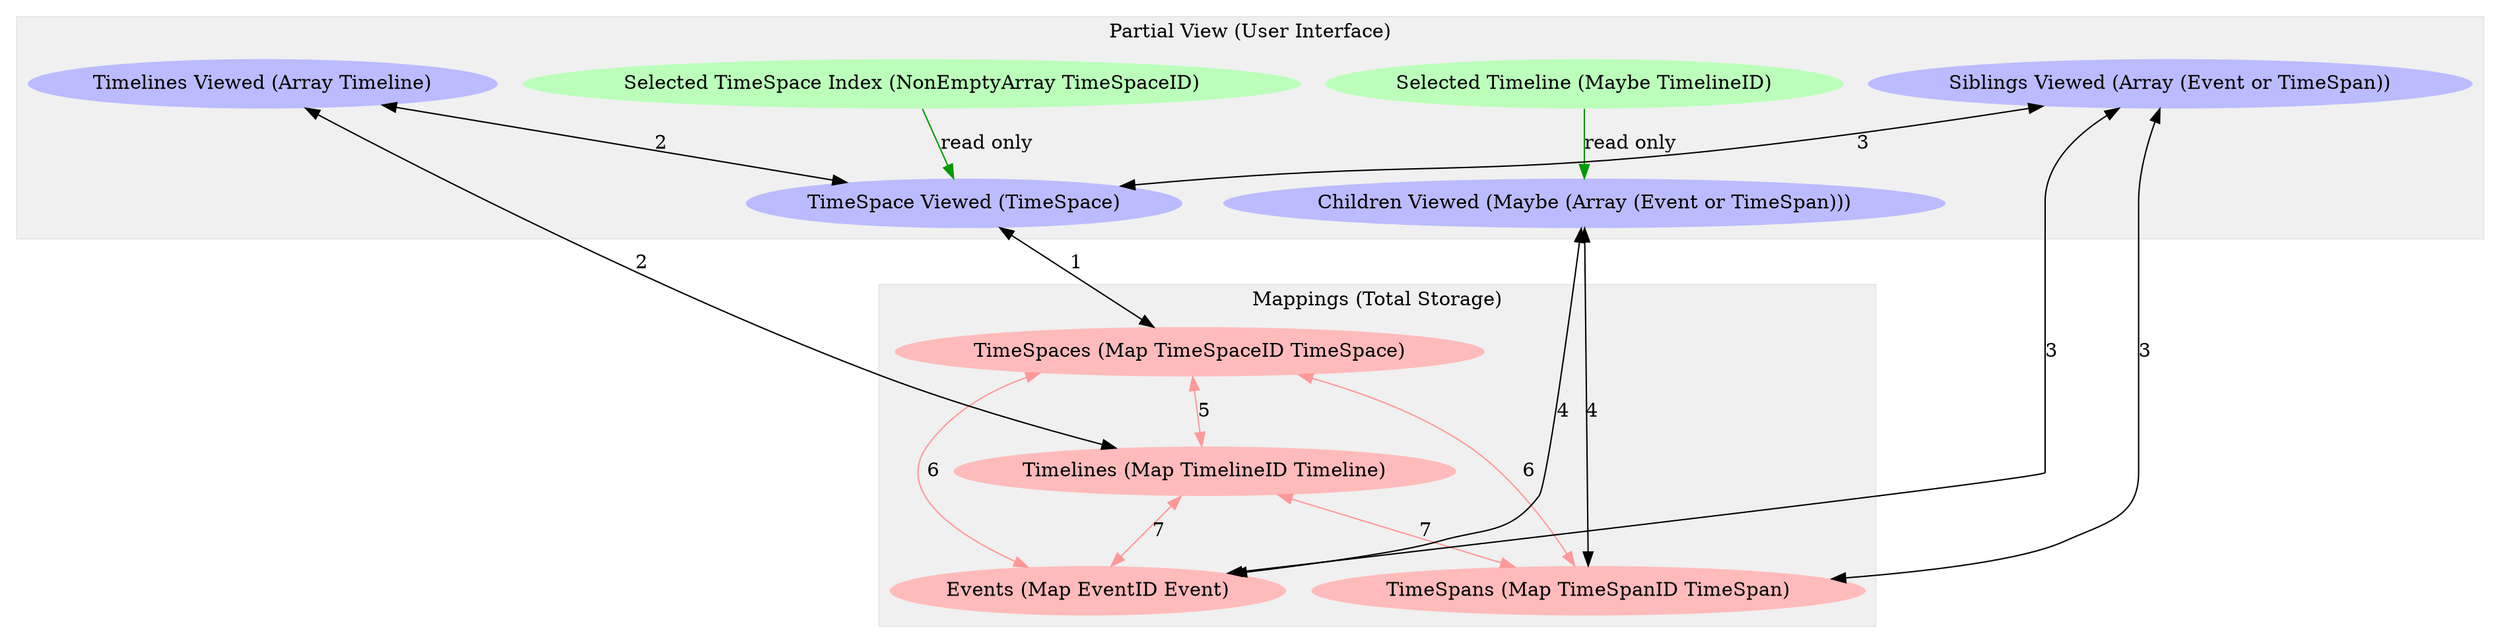 digraph Signals {
  size="48,32";
  // ratio="fill";

  subgraph cluster_0 {
    label="Mappings (Total Storage)";
    color="#0000000F";
    style="filled";
    timeSpaces[label="TimeSpaces (Map TimeSpaceID TimeSpace)",style="filled",fillcolor="#ffbbbb",penwidth="0"];
    timelines[label="Timelines (Map TimelineID Timeline)",style="filled",fillcolor="#ffbbbb",penwidth="0"];
    events[label="Events (Map EventID Event)",style="filled",fillcolor="#ffbbbb",penwidth="0"];
    timeSpans[label="TimeSpans (Map TimeSpanID TimeSpan)",style="filled",fillcolor="#ffbbbb",penwidth="0"];
  }

  subgraph cluster_1 {
    label="Partial View (User Interface)";
    color="#0000000F";
    style="filled";
    timeSpaceViewed[label="TimeSpace Viewed (TimeSpace)",style="filled",fillcolor="#bbbbff",penwidth="0"];
    timeSpaceIndex[label="Selected TimeSpace Index (NonEmptyArray TimeSpaceID)",style="filled",fillcolor="#bbffbb",penwidth="0"];
    timelinesViewed[label="Timelines Viewed (Array Timeline)",style="filled",fillcolor="#bbbbff",penwidth="0"];
    timelineSelected[label="Selected Timeline (Maybe TimelineID)",style="filled",fillcolor="#bbffbb",penwidth="0"];
    siblingsViewed[label="Siblings Viewed (Array (Event or TimeSpan))",style="filled",fillcolor="#bbbbff",penwidth="0"];
    childrenViewed[label="Children Viewed (Maybe (Array (Event or TimeSpan)))",style="filled",fillcolor="#bbbbff",penwidth="0"];
  }

  // inner mapping connectivity
  timeSpaces -> timelines [dir=both, color="#ff9999", label="5"];
  timeSpaces -> events [dir=both, color="#ff9999", label="6"];
  timeSpaces -> timeSpans [dir=both, color="#ff9999", label="6"];
  timelines -> events [dir=both, color="#ff9999", label="7"];
  timelines -> timeSpans [dir=both, color="#ff9999", label="7"];

  timeSpaceIndex -> timeSpaceViewed [color="#009900", label="read only"];
  timeSpaceViewed -> timeSpaces [dir=both, label="1"];
  // timeSpaceViewed -> timelines;

  timelinesViewed -> timeSpaceViewed [dir=both, label="2"];
  timelinesViewed -> timelines [dir=both, label="2"];

  siblingsViewed -> timeSpaceViewed [dir=both, label="3"];
  siblingsViewed -> events [dir=both, label="3"];
  siblingsViewed -> timeSpans [dir=both, label="3"];

  timelineSelected -> childrenViewed [color="#009900", label="read only"];
  childrenViewed -> events [dir=both, label="4"];
  childrenViewed -> timeSpans [dir=both, label="4"];
}
